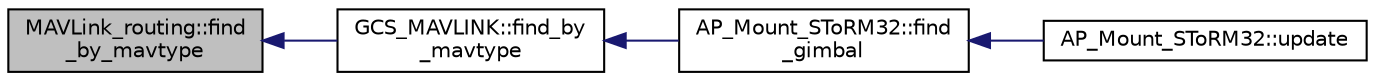 digraph "MAVLink_routing::find_by_mavtype"
{
 // INTERACTIVE_SVG=YES
  edge [fontname="Helvetica",fontsize="10",labelfontname="Helvetica",labelfontsize="10"];
  node [fontname="Helvetica",fontsize="10",shape=record];
  rankdir="LR";
  Node1 [label="MAVLink_routing::find\l_by_mavtype",height=0.2,width=0.4,color="black", fillcolor="grey75", style="filled", fontcolor="black"];
  Node1 -> Node2 [dir="back",color="midnightblue",fontsize="10",style="solid",fontname="Helvetica"];
  Node2 [label="GCS_MAVLINK::find_by\l_mavtype",height=0.2,width=0.4,color="black", fillcolor="white", style="filled",URL="$classGCS__MAVLINK.html#af6800df234ecb0befbc006466c6ec4c6"];
  Node2 -> Node3 [dir="back",color="midnightblue",fontsize="10",style="solid",fontname="Helvetica"];
  Node3 [label="AP_Mount_SToRM32::find\l_gimbal",height=0.2,width=0.4,color="black", fillcolor="white", style="filled",URL="$classAP__Mount__SToRM32.html#a2ec4b2a08f50c26bc0e81c0108ce4c68"];
  Node3 -> Node4 [dir="back",color="midnightblue",fontsize="10",style="solid",fontname="Helvetica"];
  Node4 [label="AP_Mount_SToRM32::update",height=0.2,width=0.4,color="black", fillcolor="white", style="filled",URL="$classAP__Mount__SToRM32.html#ace0a2b82782d8c587ed2ae17fc123e99"];
}
